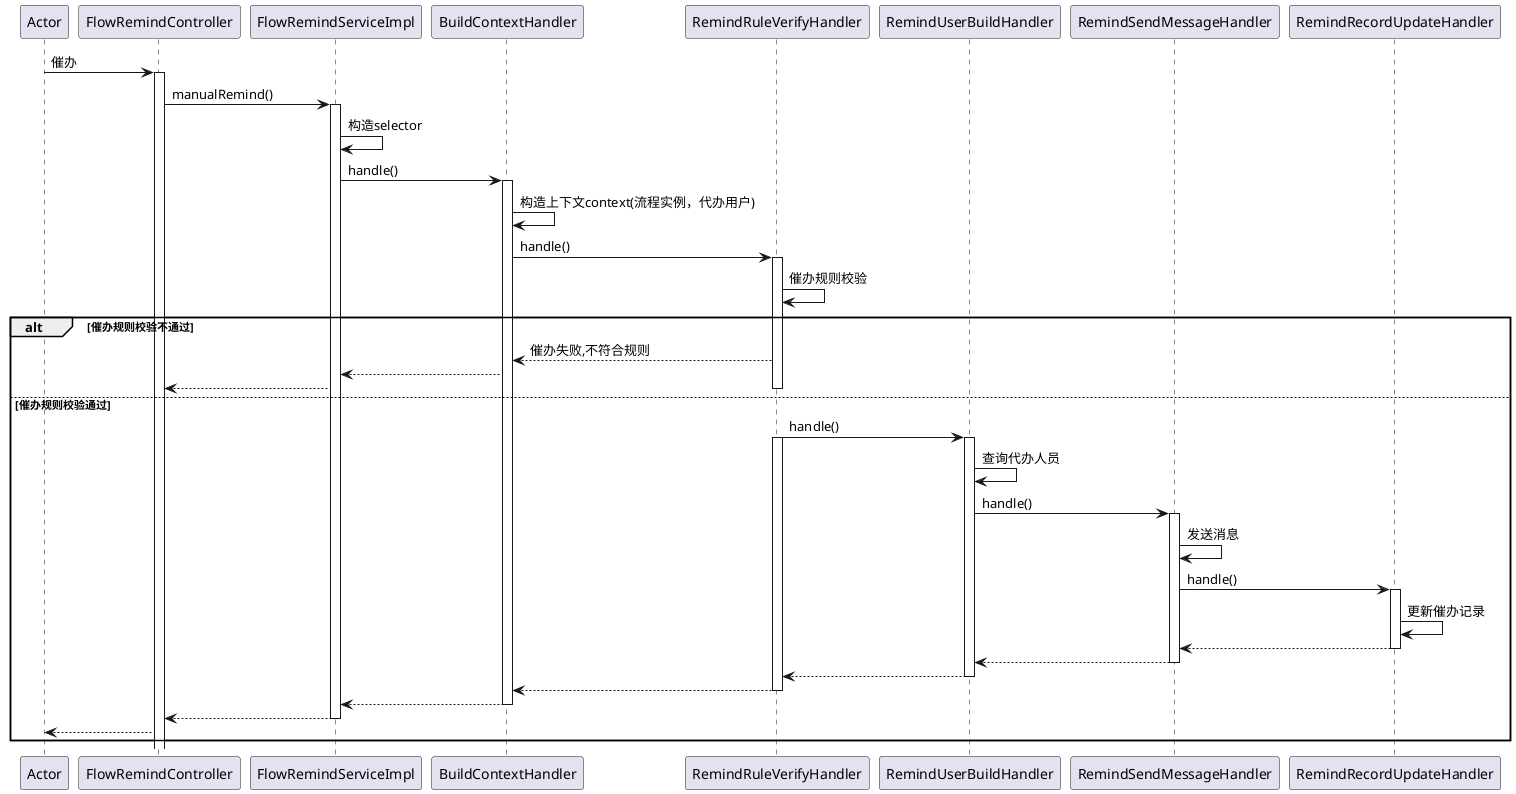 @startuml
'https://plantuml.com/sequence-diagram

participant Actor
Actor->FlowRemindController:催办
activate FlowRemindController
FlowRemindController->FlowRemindServiceImpl:manualRemind()
activate FlowRemindServiceImpl
FlowRemindServiceImpl->FlowRemindServiceImpl:构造selector
FlowRemindServiceImpl->BuildContextHandler:handle()
activate BuildContextHandler
BuildContextHandler->BuildContextHandler: 构造上下文context(流程实例，代办用户)
BuildContextHandler->RemindRuleVerifyHandler: handle()
activate RemindRuleVerifyHandler
RemindRuleVerifyHandler->RemindRuleVerifyHandler:催办规则校验
alt 催办规则校验不通过
RemindRuleVerifyHandler-->BuildContextHandler:催办失败,不符合规则
BuildContextHandler-->FlowRemindServiceImpl
FlowRemindServiceImpl-->FlowRemindController
deactivate RemindRuleVerifyHandler
else 催办规则校验通过

RemindRuleVerifyHandler->RemindUserBuildHandler:handle()
activate RemindRuleVerifyHandler
activate RemindUserBuildHandler
RemindUserBuildHandler->RemindUserBuildHandler:查询代办人员
RemindUserBuildHandler->RemindSendMessageHandler:handle()
activate RemindSendMessageHandler
RemindSendMessageHandler->RemindSendMessageHandler: 发送消息
RemindSendMessageHandler->RemindRecordUpdateHandler:handle()
activate RemindRecordUpdateHandler
RemindRecordUpdateHandler->RemindRecordUpdateHandler: 更新催办记录
RemindRecordUpdateHandler-->RemindSendMessageHandler
deactivate RemindRecordUpdateHandler
RemindSendMessageHandler-->RemindUserBuildHandler
deactivate RemindSendMessageHandler
RemindUserBuildHandler-->RemindRuleVerifyHandler
deactivate RemindUserBuildHandler
RemindRuleVerifyHandler-->BuildContextHandler
deactivate RemindRuleVerifyHandler
BuildContextHandler-->FlowRemindServiceImpl
deactivate BuildContextHandler
FlowRemindServiceImpl-->FlowRemindController
deactivate FlowRemindServiceImpl
FlowRemindController-->Actor
end
@enduml
